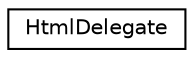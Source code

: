 digraph G
{
  edge [fontname="Helvetica",fontsize="10",labelfontname="Helvetica",labelfontsize="10"];
  node [fontname="Helvetica",fontsize="10",shape=record];
  rankdir=LR;
  Node1 [label="HtmlDelegate",height=0.2,width=0.4,color="black", fillcolor="white", style="filled",URL="$classHtmlDelegate.html"];
}
